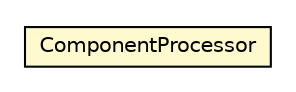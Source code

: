 #!/usr/local/bin/dot
#
# Class diagram 
# Generated by UMLGraph version 5.1 (http://www.umlgraph.org/)
#

digraph G {
	edge [fontname="Helvetica",fontsize=10,labelfontname="Helvetica",labelfontsize=10];
	node [fontname="Helvetica",fontsize=10,shape=plaintext];
	nodesep=0.25;
	ranksep=0.5;
	// org.androidtransfuse.processor.ComponentProcessor
	c46914 [label=<<table title="org.androidtransfuse.processor.ComponentProcessor" border="0" cellborder="1" cellspacing="0" cellpadding="2" port="p" bgcolor="lemonChiffon" href="./ComponentProcessor.html">
		<tr><td><table border="0" cellspacing="0" cellpadding="1">
<tr><td align="center" balign="center"> ComponentProcessor </td></tr>
		</table></td></tr>
		</table>>, fontname="Helvetica", fontcolor="black", fontsize=10.0];
}

